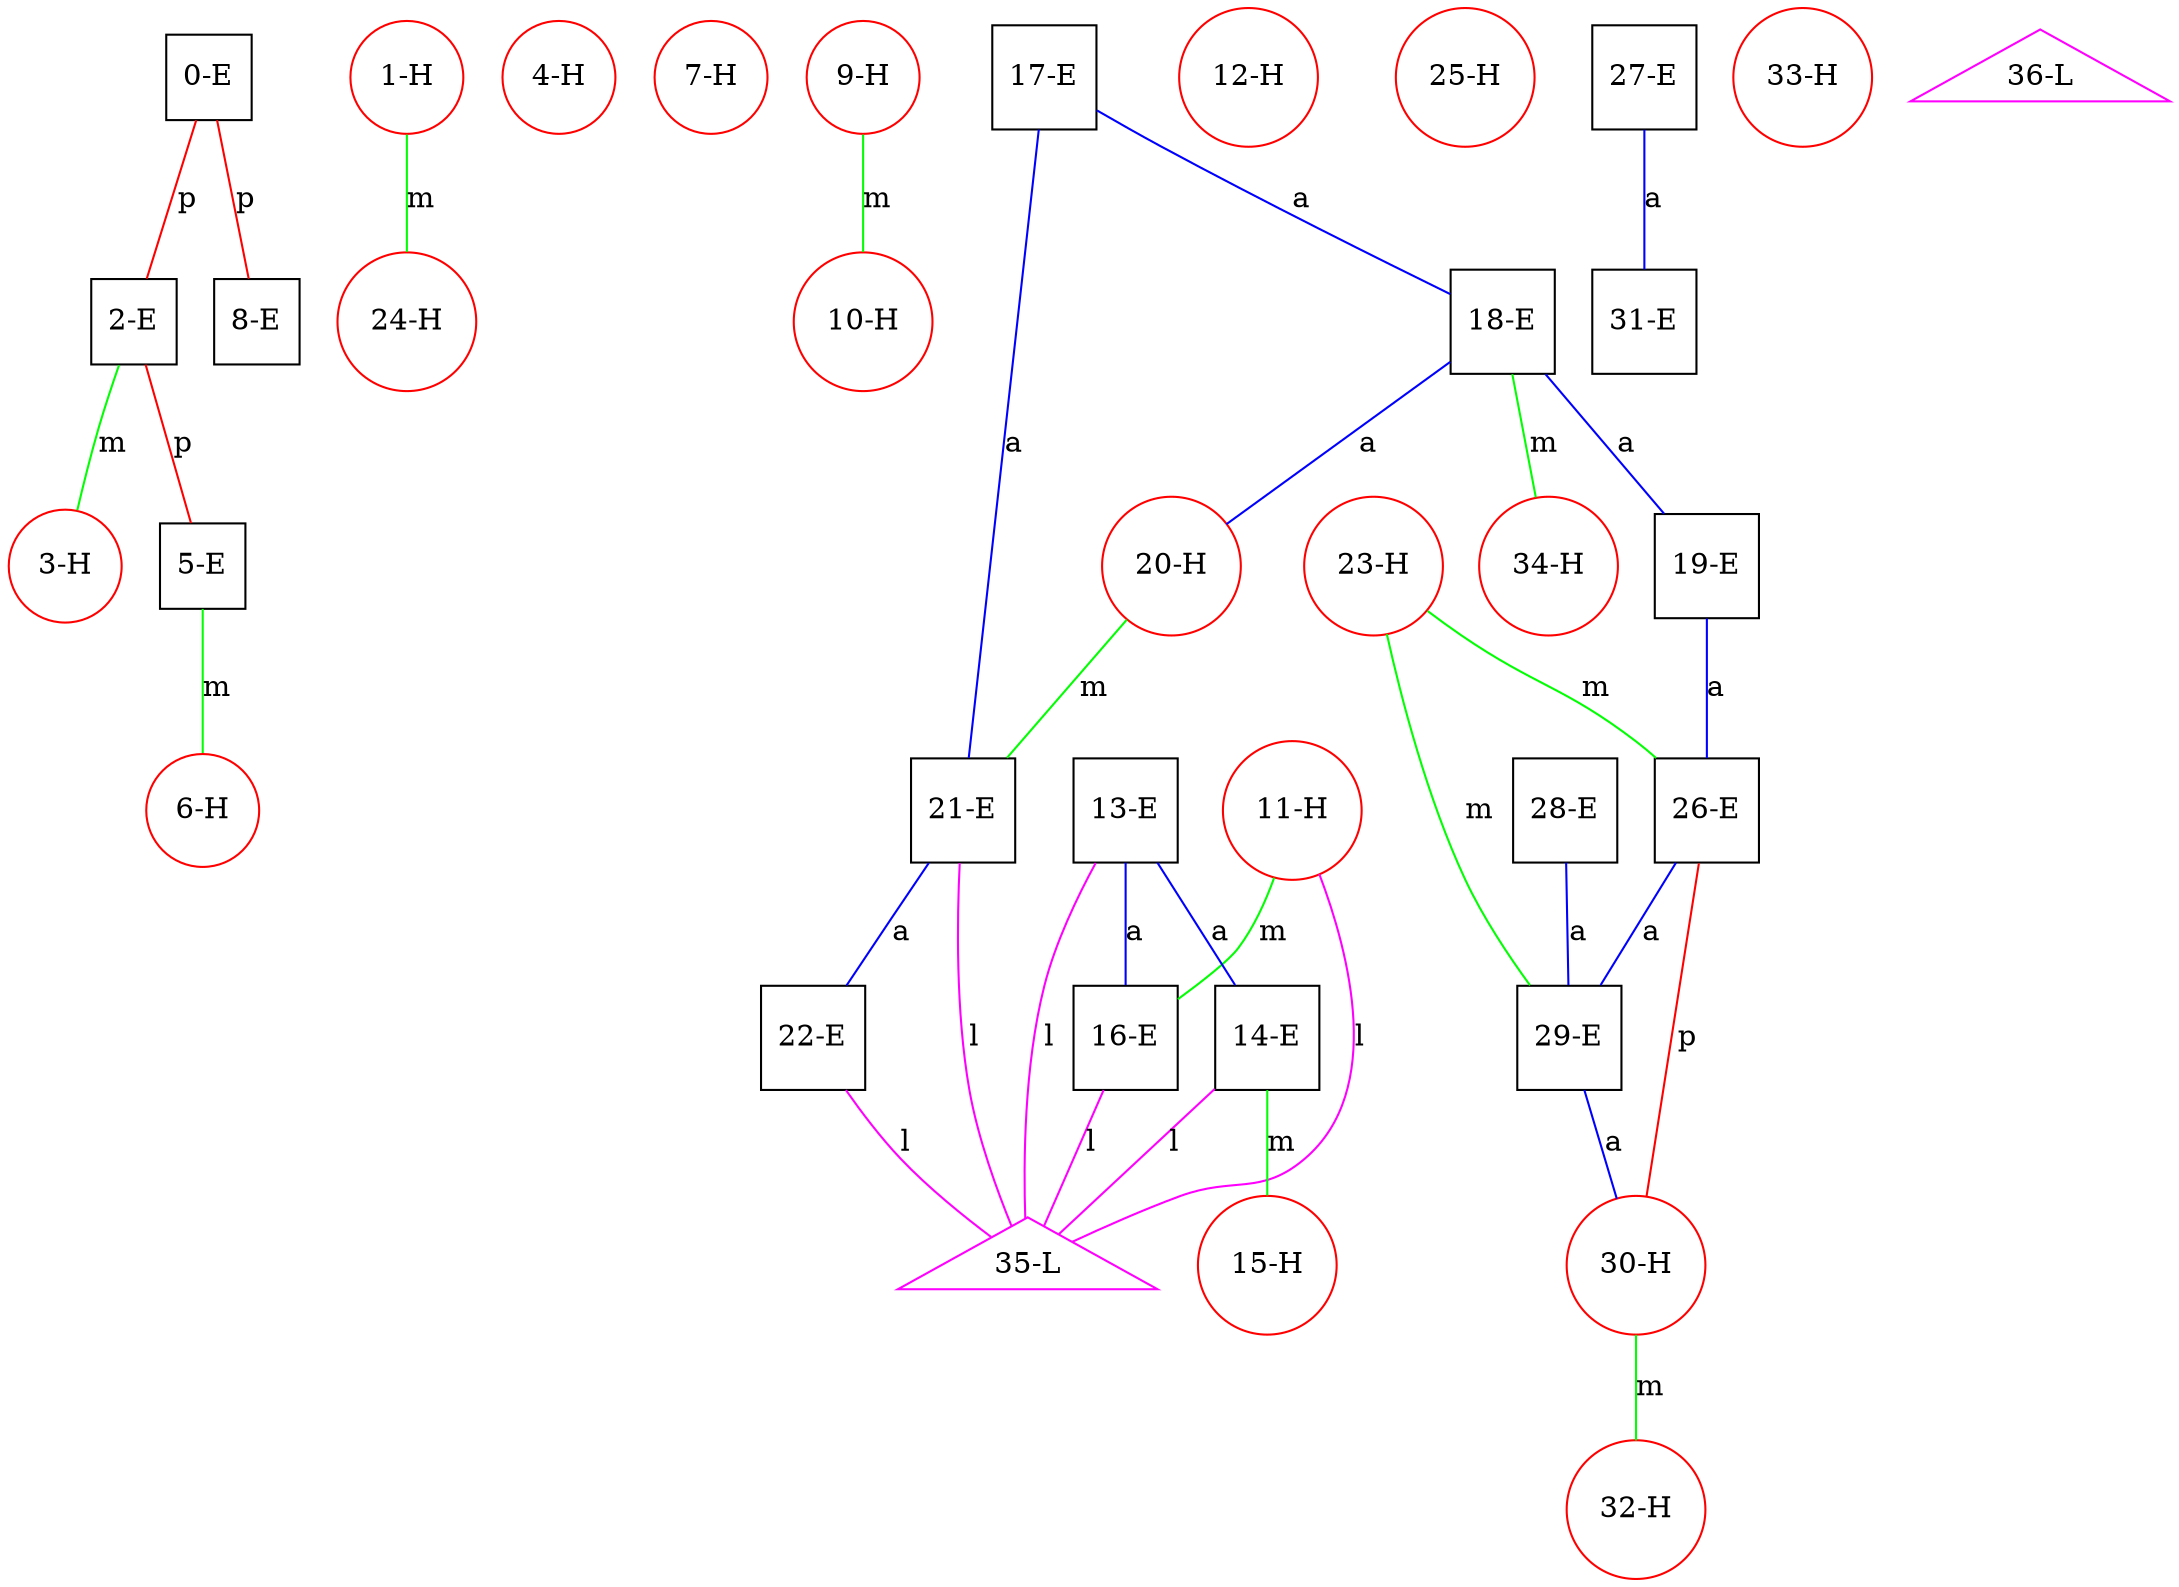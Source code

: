 graph ProteinGraph {
    0 [label="0-E" shape=square color=black];
    1 [label="1-H" shape=circle color=red];
    2 [label="2-E" shape=square color=black];
    3 [label="3-H" shape=circle color=red];
    4 [label="4-H" shape=circle color=red];
    5 [label="5-E" shape=square color=black];
    6 [label="6-H" shape=circle color=red];
    7 [label="7-H" shape=circle color=red];
    8 [label="8-E" shape=square color=black];
    9 [label="9-H" shape=circle color=red];
    10 [label="10-H" shape=circle color=red];
    11 [label="11-H" shape=circle color=red];
    12 [label="12-H" shape=circle color=red];
    13 [label="13-E" shape=square color=black];
    14 [label="14-E" shape=square color=black];
    15 [label="15-H" shape=circle color=red];
    16 [label="16-E" shape=square color=black];
    17 [label="17-E" shape=square color=black];
    18 [label="18-E" shape=square color=black];
    19 [label="19-E" shape=square color=black];
    20 [label="20-H" shape=circle color=red];
    21 [label="21-E" shape=square color=black];
    22 [label="22-E" shape=square color=black];
    23 [label="23-H" shape=circle color=red];
    24 [label="24-H" shape=circle color=red];
    25 [label="25-H" shape=circle color=red];
    26 [label="26-E" shape=square color=black];
    27 [label="27-E" shape=square color=black];
    28 [label="28-E" shape=square color=black];
    29 [label="29-E" shape=square color=black];
    30 [label="30-H" shape=circle color=red];
    31 [label="31-E" shape=square color=black];
    32 [label="32-H" shape=circle color=red];
    33 [label="33-H" shape=circle color=red];
    34 [label="34-H" shape=circle color=red];
    35 [label="35-L" shape=triangle color=magenta];
    36 [label="36-L" shape=triangle color=magenta];
    0 -- 2 [label="p" color=red];
    0 -- 8 [label="p" color=red];
    1 -- 24 [label="m" color=green];
    2 -- 3 [label="m" color=green];
    2 -- 5 [label="p" color=red];
    5 -- 6 [label="m" color=green];
    9 -- 10 [label="m" color=green];
    11 -- 16 [label="m" color=green];
    11 -- 35 [label="l" color=magenta];
    13 -- 14 [label="a" color=blue];
    13 -- 16 [label="a" color=blue];
    13 -- 35 [label="l" color=magenta];
    14 -- 15 [label="m" color=green];
    14 -- 35 [label="l" color=magenta];
    16 -- 35 [label="l" color=magenta];
    17 -- 18 [label="a" color=blue];
    17 -- 21 [label="a" color=blue];
    18 -- 19 [label="a" color=blue];
    18 -- 20 [label="a" color=blue];
    18 -- 34 [label="m" color=green];
    19 -- 26 [label="a" color=blue];
    20 -- 21 [label="m" color=green];
    21 -- 22 [label="a" color=blue];
    21 -- 35 [label="l" color=magenta];
    22 -- 35 [label="l" color=magenta];
    23 -- 26 [label="m" color=green];
    23 -- 29 [label="m" color=green];
    26 -- 29 [label="a" color=blue];
    26 -- 30 [label="p" color=red];
    27 -- 31 [label="a" color=blue];
    28 -- 29 [label="a" color=blue];
    29 -- 30 [label="a" color=blue];
    30 -- 32 [label="m" color=green];
}
